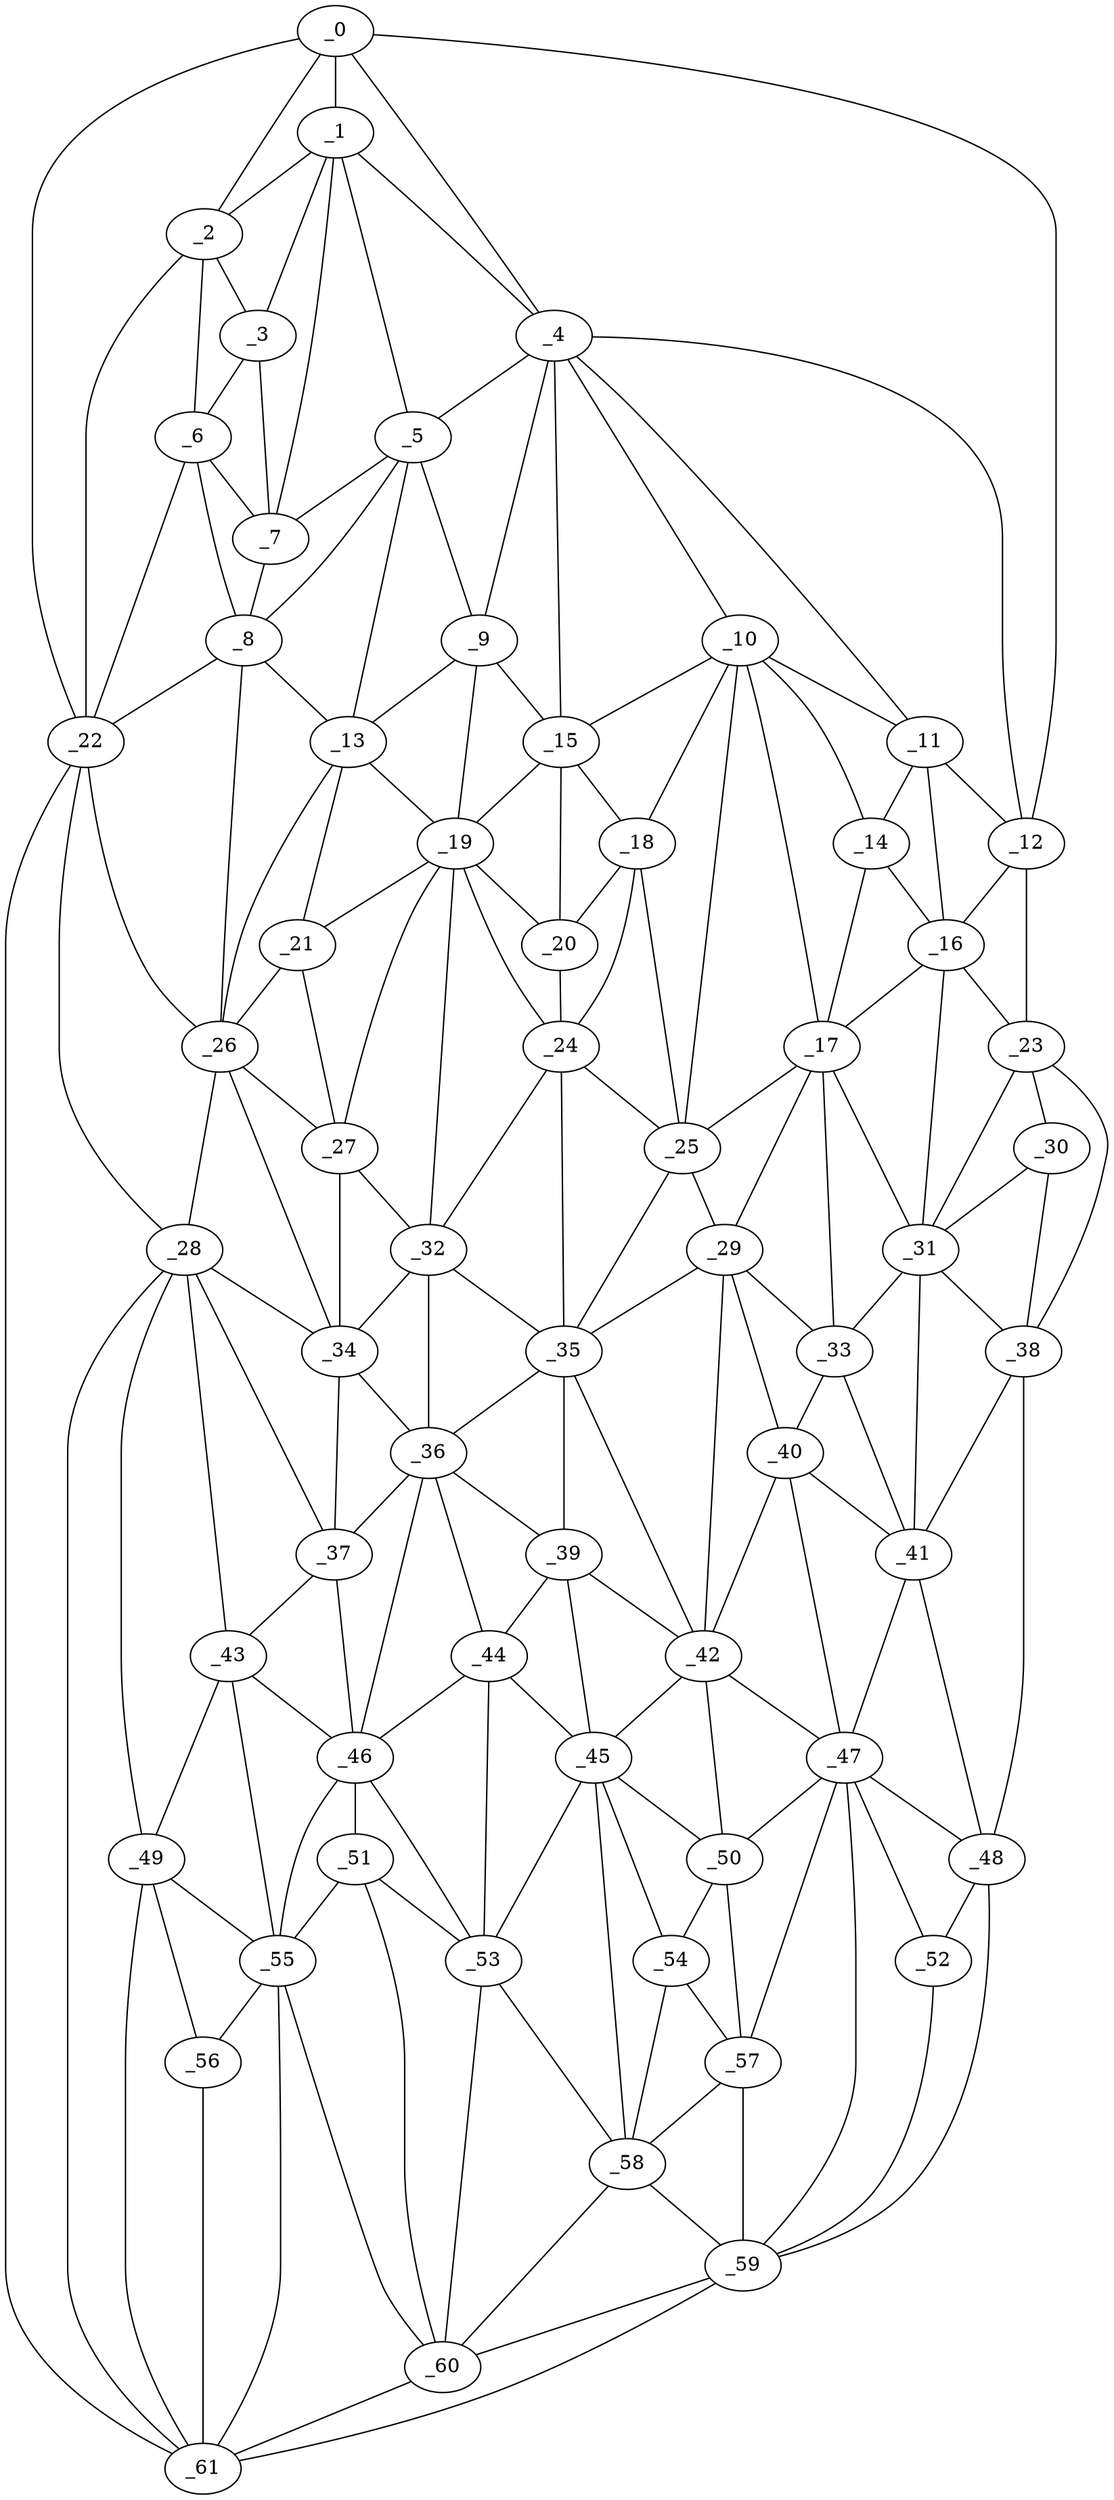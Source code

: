 graph "obj81__170.gxl" {
	_0	 [x=1,
		y=21];
	_1	 [x=30,
		y=31];
	_0 -- _1	 [valence=2];
	_2	 [x=39,
		y=18];
	_0 -- _2	 [valence=1];
	_4	 [x=39,
		y=79];
	_0 -- _4	 [valence=2];
	_12	 [x=56,
		y=115];
	_0 -- _12	 [valence=1];
	_22	 [x=75,
		y=6];
	_0 -- _22	 [valence=1];
	_1 -- _2	 [valence=2];
	_3	 [x=39,
		y=26];
	_1 -- _3	 [valence=1];
	_1 -- _4	 [valence=2];
	_5	 [x=40,
		y=42];
	_1 -- _5	 [valence=2];
	_7	 [x=45,
		y=33];
	_1 -- _7	 [valence=1];
	_2 -- _3	 [valence=2];
	_6	 [x=41,
		y=23];
	_2 -- _6	 [valence=2];
	_2 -- _22	 [valence=2];
	_3 -- _6	 [valence=1];
	_3 -- _7	 [valence=2];
	_4 -- _5	 [valence=1];
	_9	 [x=56,
		y=61];
	_4 -- _9	 [valence=2];
	_10	 [x=56,
		y=89];
	_4 -- _10	 [valence=2];
	_11	 [x=56,
		y=102];
	_4 -- _11	 [valence=2];
	_4 -- _12	 [valence=2];
	_15	 [x=63,
		y=68];
	_4 -- _15	 [valence=1];
	_5 -- _7	 [valence=2];
	_8	 [x=53,
		y=35];
	_5 -- _8	 [valence=1];
	_5 -- _9	 [valence=2];
	_13	 [x=61,
		y=49];
	_5 -- _13	 [valence=2];
	_6 -- _7	 [valence=1];
	_6 -- _8	 [valence=2];
	_6 -- _22	 [valence=1];
	_7 -- _8	 [valence=1];
	_8 -- _13	 [valence=2];
	_8 -- _22	 [valence=2];
	_26	 [x=79,
		y=41];
	_8 -- _26	 [valence=2];
	_9 -- _13	 [valence=2];
	_9 -- _15	 [valence=1];
	_19	 [x=72,
		y=58];
	_9 -- _19	 [valence=2];
	_10 -- _11	 [valence=2];
	_14	 [x=62,
		y=96];
	_10 -- _14	 [valence=1];
	_10 -- _15	 [valence=1];
	_17	 [x=69,
		y=96];
	_10 -- _17	 [valence=2];
	_18	 [x=71,
		y=71];
	_10 -- _18	 [valence=2];
	_25	 [x=78,
		y=85];
	_10 -- _25	 [valence=1];
	_11 -- _12	 [valence=2];
	_11 -- _14	 [valence=1];
	_16	 [x=66,
		y=106];
	_11 -- _16	 [valence=2];
	_12 -- _16	 [valence=1];
	_23	 [x=77,
		y=118];
	_12 -- _23	 [valence=1];
	_13 -- _19	 [valence=1];
	_21	 [x=74,
		y=49];
	_13 -- _21	 [valence=2];
	_13 -- _26	 [valence=1];
	_14 -- _16	 [valence=2];
	_14 -- _17	 [valence=2];
	_15 -- _18	 [valence=2];
	_15 -- _19	 [valence=1];
	_20	 [x=72,
		y=65];
	_15 -- _20	 [valence=2];
	_16 -- _17	 [valence=1];
	_16 -- _23	 [valence=2];
	_31	 [x=87,
		y=104];
	_16 -- _31	 [valence=2];
	_17 -- _25	 [valence=2];
	_29	 [x=84,
		y=88];
	_17 -- _29	 [valence=2];
	_17 -- _31	 [valence=2];
	_33	 [x=88,
		y=96];
	_17 -- _33	 [valence=2];
	_18 -- _20	 [valence=1];
	_24	 [x=78,
		y=69];
	_18 -- _24	 [valence=2];
	_18 -- _25	 [valence=2];
	_19 -- _20	 [valence=1];
	_19 -- _21	 [valence=1];
	_19 -- _24	 [valence=2];
	_27	 [x=79,
		y=51];
	_19 -- _27	 [valence=1];
	_32	 [x=88,
		y=59];
	_19 -- _32	 [valence=1];
	_20 -- _24	 [valence=2];
	_21 -- _26	 [valence=1];
	_21 -- _27	 [valence=2];
	_22 -- _26	 [valence=1];
	_28	 [x=82,
		y=9];
	_22 -- _28	 [valence=2];
	_61	 [x=127,
		y=21];
	_22 -- _61	 [valence=1];
	_30	 [x=84,
		y=117];
	_23 -- _30	 [valence=2];
	_23 -- _31	 [valence=2];
	_38	 [x=97,
		y=116];
	_23 -- _38	 [valence=1];
	_24 -- _25	 [valence=2];
	_24 -- _32	 [valence=2];
	_35	 [x=90,
		y=71];
	_24 -- _35	 [valence=2];
	_25 -- _29	 [valence=2];
	_25 -- _35	 [valence=1];
	_26 -- _27	 [valence=1];
	_26 -- _28	 [valence=2];
	_34	 [x=90,
		y=40];
	_26 -- _34	 [valence=1];
	_27 -- _32	 [valence=2];
	_27 -- _34	 [valence=1];
	_28 -- _34	 [valence=2];
	_37	 [x=96,
		y=39];
	_28 -- _37	 [valence=1];
	_43	 [x=102,
		y=38];
	_28 -- _43	 [valence=1];
	_49	 [x=111,
		y=35];
	_28 -- _49	 [valence=2];
	_28 -- _61	 [valence=1];
	_29 -- _33	 [valence=1];
	_29 -- _35	 [valence=2];
	_40	 [x=98,
		y=90];
	_29 -- _40	 [valence=1];
	_42	 [x=101,
		y=85];
	_29 -- _42	 [valence=2];
	_30 -- _31	 [valence=2];
	_30 -- _38	 [valence=1];
	_31 -- _33	 [valence=1];
	_31 -- _38	 [valence=2];
	_41	 [x=99,
		y=105];
	_31 -- _41	 [valence=2];
	_32 -- _34	 [valence=1];
	_32 -- _35	 [valence=2];
	_36	 [x=93,
		y=58];
	_32 -- _36	 [valence=2];
	_33 -- _40	 [valence=2];
	_33 -- _41	 [valence=1];
	_34 -- _36	 [valence=2];
	_34 -- _37	 [valence=1];
	_35 -- _36	 [valence=1];
	_39	 [x=98,
		y=69];
	_35 -- _39	 [valence=2];
	_35 -- _42	 [valence=1];
	_36 -- _37	 [valence=1];
	_36 -- _39	 [valence=2];
	_44	 [x=102,
		y=59];
	_36 -- _44	 [valence=1];
	_46	 [x=107,
		y=52];
	_36 -- _46	 [valence=2];
	_37 -- _43	 [valence=2];
	_37 -- _46	 [valence=2];
	_38 -- _41	 [valence=1];
	_48	 [x=109,
		y=109];
	_38 -- _48	 [valence=1];
	_39 -- _42	 [valence=1];
	_39 -- _44	 [valence=2];
	_45	 [x=105,
		y=74];
	_39 -- _45	 [valence=2];
	_40 -- _41	 [valence=2];
	_40 -- _42	 [valence=2];
	_47	 [x=109,
		y=95];
	_40 -- _47	 [valence=2];
	_41 -- _47	 [valence=2];
	_41 -- _48	 [valence=2];
	_42 -- _45	 [valence=1];
	_42 -- _47	 [valence=2];
	_50	 [x=112,
		y=87];
	_42 -- _50	 [valence=2];
	_43 -- _46	 [valence=2];
	_43 -- _49	 [valence=2];
	_55	 [x=117,
		y=43];
	_43 -- _55	 [valence=2];
	_44 -- _45	 [valence=1];
	_44 -- _46	 [valence=2];
	_53	 [x=116,
		y=57];
	_44 -- _53	 [valence=1];
	_45 -- _50	 [valence=2];
	_45 -- _53	 [valence=2];
	_54	 [x=116,
		y=77];
	_45 -- _54	 [valence=2];
	_58	 [x=122,
		y=66];
	_45 -- _58	 [valence=1];
	_51	 [x=114,
		y=51];
	_46 -- _51	 [valence=1];
	_46 -- _53	 [valence=2];
	_46 -- _55	 [valence=2];
	_47 -- _48	 [valence=2];
	_47 -- _50	 [valence=2];
	_52	 [x=115,
		y=105];
	_47 -- _52	 [valence=2];
	_57	 [x=119,
		y=86];
	_47 -- _57	 [valence=2];
	_59	 [x=122,
		y=101];
	_47 -- _59	 [valence=2];
	_48 -- _52	 [valence=2];
	_48 -- _59	 [valence=1];
	_49 -- _55	 [valence=2];
	_56	 [x=118,
		y=34];
	_49 -- _56	 [valence=2];
	_49 -- _61	 [valence=1];
	_50 -- _54	 [valence=1];
	_50 -- _57	 [valence=2];
	_51 -- _53	 [valence=1];
	_51 -- _55	 [valence=2];
	_60	 [x=124,
		y=60];
	_51 -- _60	 [valence=2];
	_52 -- _59	 [valence=1];
	_53 -- _58	 [valence=2];
	_53 -- _60	 [valence=2];
	_54 -- _57	 [valence=2];
	_54 -- _58	 [valence=1];
	_55 -- _56	 [valence=2];
	_55 -- _60	 [valence=1];
	_55 -- _61	 [valence=2];
	_56 -- _61	 [valence=1];
	_57 -- _58	 [valence=2];
	_57 -- _59	 [valence=1];
	_58 -- _59	 [valence=2];
	_58 -- _60	 [valence=2];
	_59 -- _60	 [valence=2];
	_59 -- _61	 [valence=1];
	_60 -- _61	 [valence=1];
}
